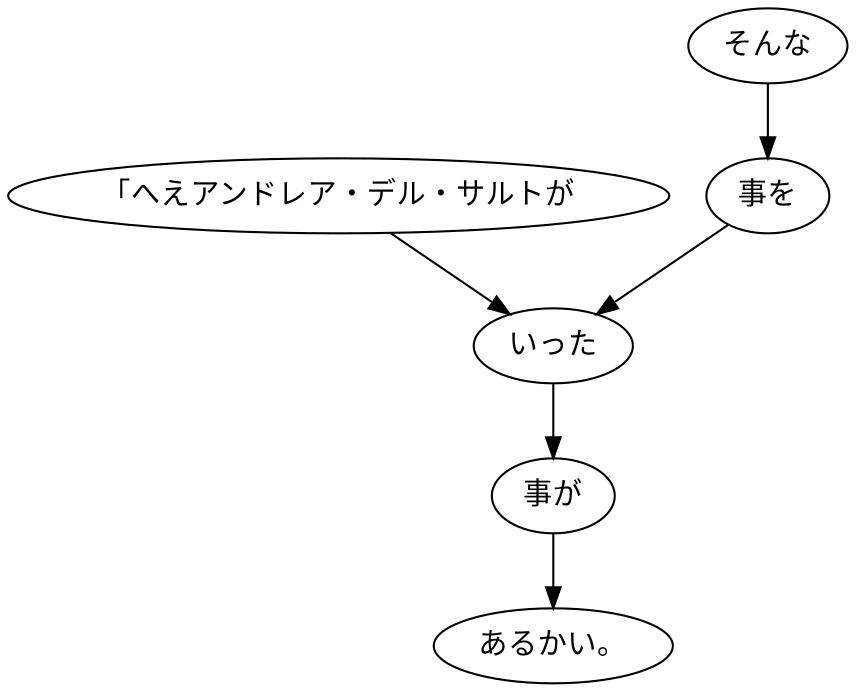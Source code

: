 digraph graph145 {
	node0 [label="「へえアンドレア・デル・サルトが"];
	node1 [label="そんな"];
	node2 [label="事を"];
	node3 [label="いった"];
	node4 [label="事が"];
	node5 [label="あるかい。"];
	node0 -> node3;
	node1 -> node2;
	node2 -> node3;
	node3 -> node4;
	node4 -> node5;
}
